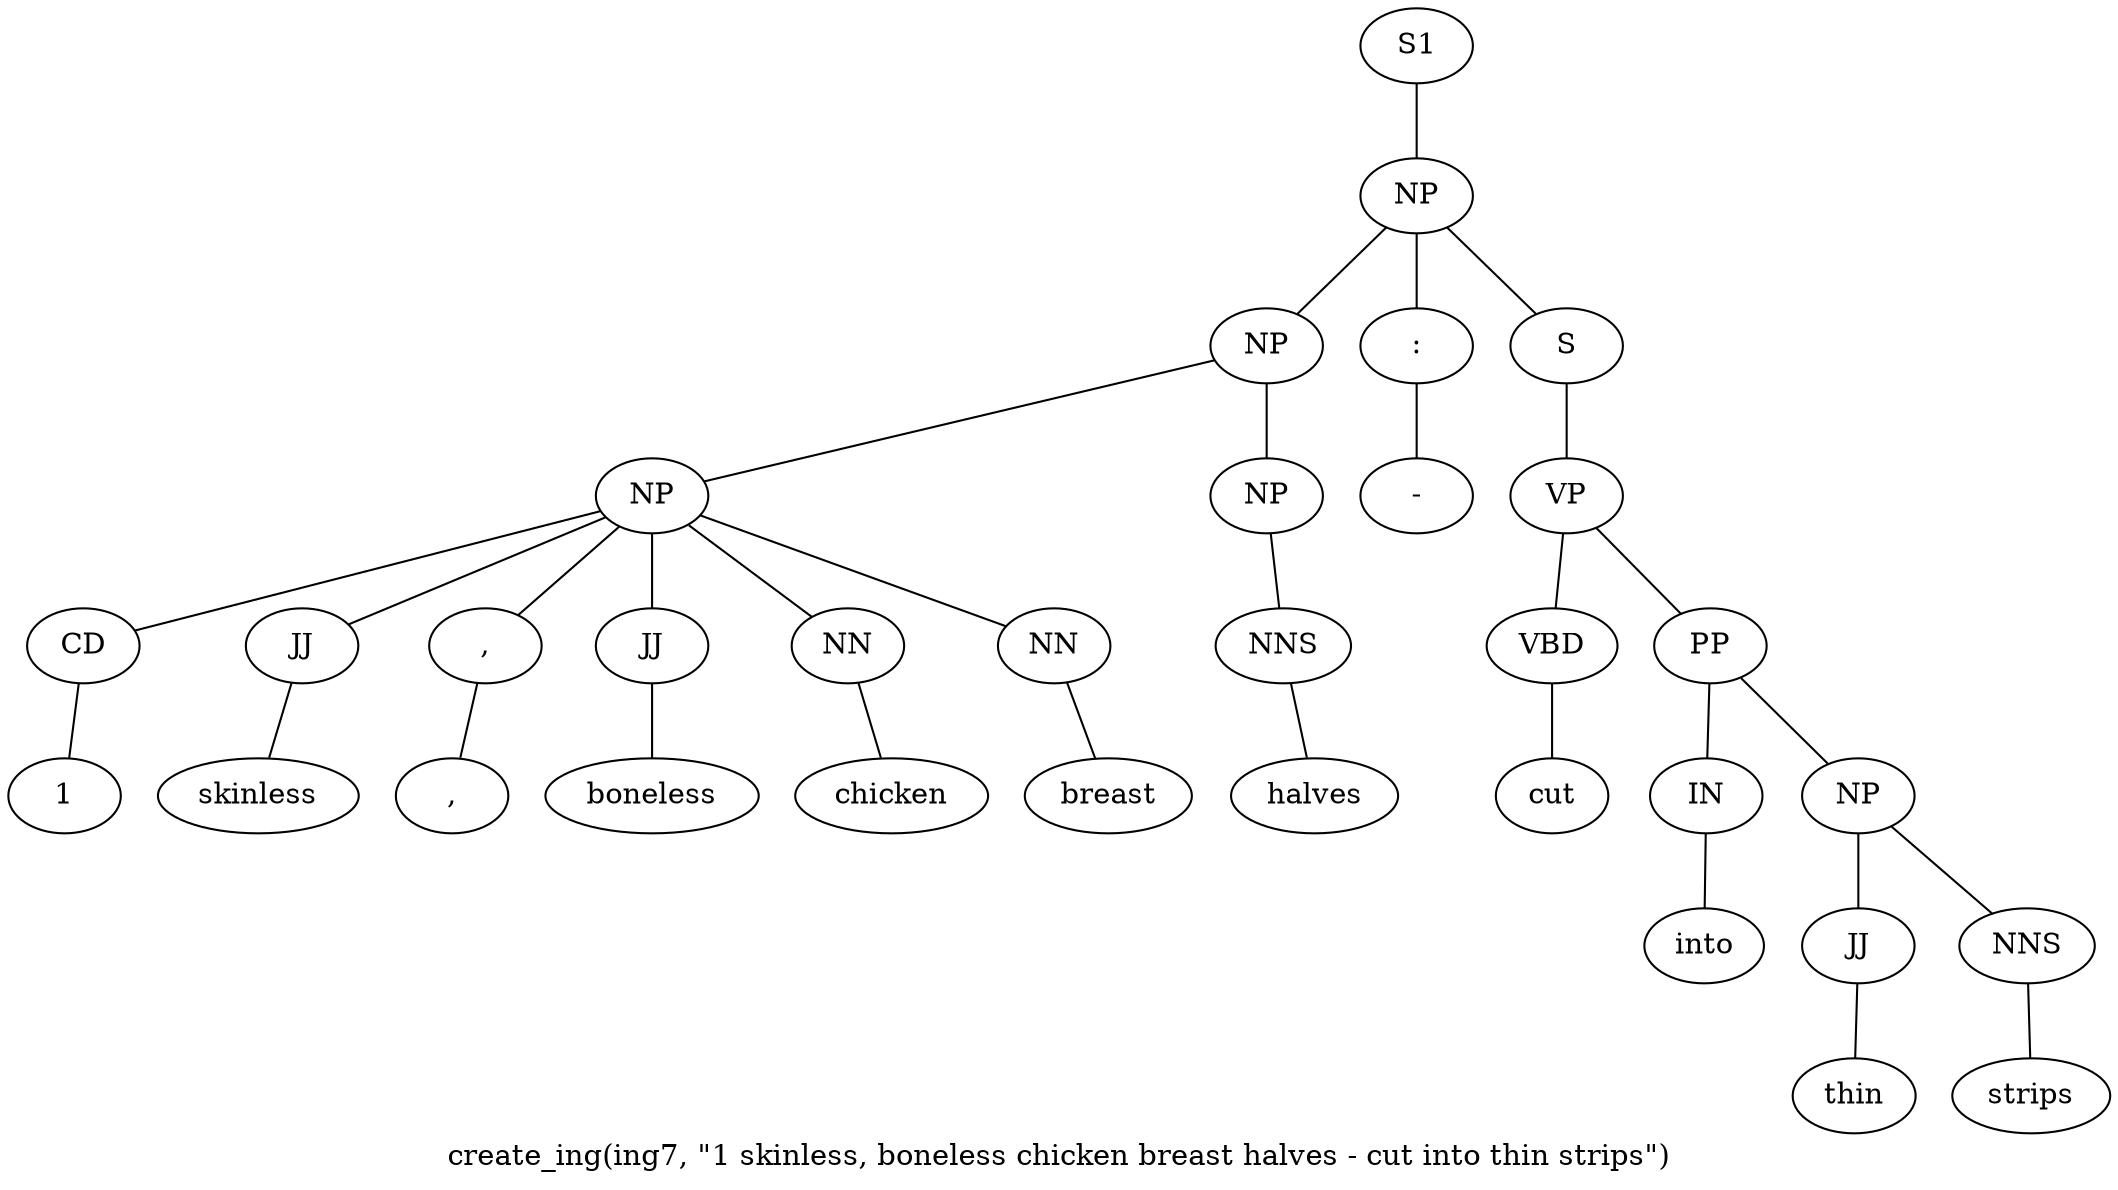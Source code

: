 graph SyntaxGraph {
	label = "create_ing(ing7, \"1 skinless, boneless chicken breast halves - cut into thin strips\")";
	Node0 [label="S1"];
	Node1 [label="NP"];
	Node2 [label="NP"];
	Node3 [label="NP"];
	Node4 [label="CD"];
	Node5 [label="1"];
	Node6 [label="JJ"];
	Node7 [label="skinless"];
	Node8 [label=","];
	Node9 [label=","];
	Node10 [label="JJ"];
	Node11 [label="boneless"];
	Node12 [label="NN"];
	Node13 [label="chicken"];
	Node14 [label="NN"];
	Node15 [label="breast"];
	Node16 [label="NP"];
	Node17 [label="NNS"];
	Node18 [label="halves"];
	Node19 [label=":"];
	Node20 [label="-"];
	Node21 [label="S"];
	Node22 [label="VP"];
	Node23 [label="VBD"];
	Node24 [label="cut"];
	Node25 [label="PP"];
	Node26 [label="IN"];
	Node27 [label="into"];
	Node28 [label="NP"];
	Node29 [label="JJ"];
	Node30 [label="thin"];
	Node31 [label="NNS"];
	Node32 [label="strips"];

	Node0 -- Node1;
	Node1 -- Node2;
	Node1 -- Node19;
	Node1 -- Node21;
	Node2 -- Node3;
	Node2 -- Node16;
	Node3 -- Node4;
	Node3 -- Node6;
	Node3 -- Node8;
	Node3 -- Node10;
	Node3 -- Node12;
	Node3 -- Node14;
	Node4 -- Node5;
	Node6 -- Node7;
	Node8 -- Node9;
	Node10 -- Node11;
	Node12 -- Node13;
	Node14 -- Node15;
	Node16 -- Node17;
	Node17 -- Node18;
	Node19 -- Node20;
	Node21 -- Node22;
	Node22 -- Node23;
	Node22 -- Node25;
	Node23 -- Node24;
	Node25 -- Node26;
	Node25 -- Node28;
	Node26 -- Node27;
	Node28 -- Node29;
	Node28 -- Node31;
	Node29 -- Node30;
	Node31 -- Node32;
}